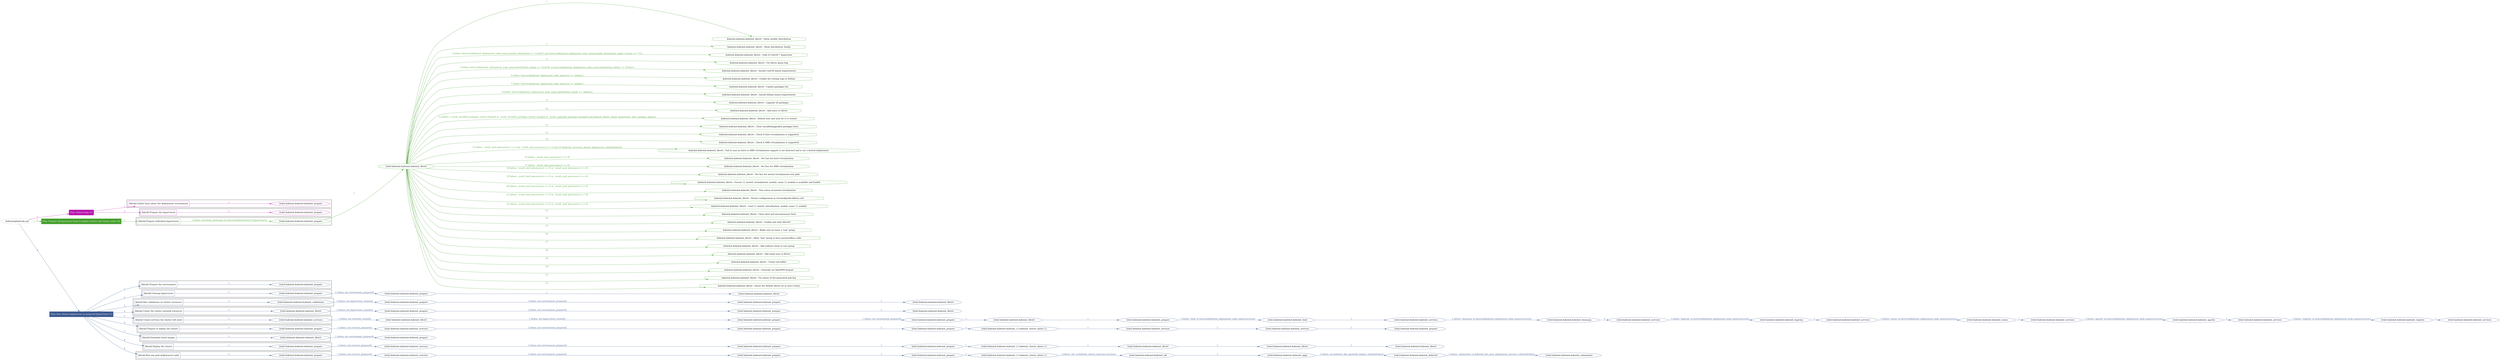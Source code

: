 digraph {
	graph [concentrate=true ordering=in rankdir=LR ratio=fill]
	edge [esep=5 sep=10]
	"kubeinit/playbook.yml" [id=root_node style=dotted]
	play_180141c0 [label="Play: Initial setup (1)" color="#b814ad" fontcolor="#ffffff" id=play_180141c0 shape=box style=filled tooltip=localhost]
	"kubeinit/playbook.yml" -> play_180141c0 [label="1 " color="#b814ad" fontcolor="#b814ad" id=edge_01f247c7 labeltooltip="1 " tooltip="1 "]
	subgraph "kubeinit.kubeinit.kubeinit_prepare" {
		role_ea035450 [label="[role] kubeinit.kubeinit.kubeinit_prepare" color="#b814ad" id=role_ea035450 tooltip="kubeinit.kubeinit.kubeinit_prepare"]
	}
	subgraph "kubeinit.kubeinit.kubeinit_prepare" {
		role_d2504833 [label="[role] kubeinit.kubeinit.kubeinit_prepare" color="#b814ad" id=role_d2504833 tooltip="kubeinit.kubeinit.kubeinit_prepare"]
	}
	subgraph "Play: Initial setup (1)" {
		play_180141c0 -> block_546bada1 [label=1 color="#b814ad" fontcolor="#b814ad" id=edge_75719e5f labeltooltip=1 tooltip=1]
		subgraph cluster_block_546bada1 {
			block_546bada1 [label="[block] Gather facts about the deployment environment" color="#b814ad" id=block_546bada1 labeltooltip="Gather facts about the deployment environment" shape=box tooltip="Gather facts about the deployment environment"]
			block_546bada1 -> role_ea035450 [label="1 " color="#b814ad" fontcolor="#b814ad" id=edge_0cda4238 labeltooltip="1 " tooltip="1 "]
		}
		play_180141c0 -> block_ae42ffd1 [label=2 color="#b814ad" fontcolor="#b814ad" id=edge_1aa90b82 labeltooltip=2 tooltip=2]
		subgraph cluster_block_ae42ffd1 {
			block_ae42ffd1 [label="[block] Prepare the hypervisors" color="#b814ad" id=block_ae42ffd1 labeltooltip="Prepare the hypervisors" shape=box tooltip="Prepare the hypervisors"]
			block_ae42ffd1 -> role_d2504833 [label="1 " color="#b814ad" fontcolor="#b814ad" id=edge_708f6e85 labeltooltip="1 " tooltip="1 "]
		}
	}
	play_1804357e [label="Play: Prepare all hypervisor hosts to deploy service and cluster nodes (0)" color="#449f2d" fontcolor="#ffffff" id=play_1804357e shape=box style=filled tooltip="Play: Prepare all hypervisor hosts to deploy service and cluster nodes (0)"]
	"kubeinit/playbook.yml" -> play_1804357e [label="2 " color="#449f2d" fontcolor="#449f2d" id=edge_bf6750d2 labeltooltip="2 " tooltip="2 "]
	subgraph "kubeinit.kubeinit.kubeinit_libvirt" {
		role_9e3f7c14 [label="[role] kubeinit.kubeinit.kubeinit_libvirt" color="#449f2d" id=role_9e3f7c14 tooltip="kubeinit.kubeinit.kubeinit_libvirt"]
		task_f87b3e73 [label="kubeinit.kubeinit.kubeinit_libvirt : Show ansible_distribution" color="#449f2d" id=task_f87b3e73 shape=octagon tooltip="kubeinit.kubeinit.kubeinit_libvirt : Show ansible_distribution"]
		role_9e3f7c14 -> task_f87b3e73 [label="1 " color="#449f2d" fontcolor="#449f2d" id=edge_696d41f8 labeltooltip="1 " tooltip="1 "]
		task_4d311833 [label="kubeinit.kubeinit.kubeinit_libvirt : Show distribution_family" color="#449f2d" id=task_4d311833 shape=octagon tooltip="kubeinit.kubeinit.kubeinit_libvirt : Show distribution_family"]
		role_9e3f7c14 -> task_4d311833 [label="2 " color="#449f2d" fontcolor="#449f2d" id=edge_5b7cd9fd labeltooltip="2 " tooltip="2 "]
		task_cecf9ab3 [label="kubeinit.kubeinit.kubeinit_libvirt : Fails if CentOS 7 hypervisor" color="#449f2d" id=task_cecf9ab3 shape=octagon tooltip="kubeinit.kubeinit.kubeinit_libvirt : Fails if CentOS 7 hypervisor"]
		role_9e3f7c14 -> task_cecf9ab3 [label="3 [when: (hostvars[kubeinit_deployment_node_name].ansible_distribution == 'CentOS' and hostvars[kubeinit_deployment_node_name].ansible_distribution_major_version == \"7\")]" color="#449f2d" fontcolor="#449f2d" id=edge_33338686 labeltooltip="3 [when: (hostvars[kubeinit_deployment_node_name].ansible_distribution == 'CentOS' and hostvars[kubeinit_deployment_node_name].ansible_distribution_major_version == \"7\")]" tooltip="3 [when: (hostvars[kubeinit_deployment_node_name].ansible_distribution == 'CentOS' and hostvars[kubeinit_deployment_node_name].ansible_distribution_major_version == \"7\")]"]
		task_26808a2e [label="kubeinit.kubeinit.kubeinit_libvirt : Fix libvirt qemu bug" color="#449f2d" id=task_26808a2e shape=octagon tooltip="kubeinit.kubeinit.kubeinit_libvirt : Fix libvirt qemu bug"]
		role_9e3f7c14 -> task_26808a2e [label="4 " color="#449f2d" fontcolor="#449f2d" id=edge_4002d59c labeltooltip="4 " tooltip="4 "]
		task_e0b34fbf [label="kubeinit.kubeinit.kubeinit_libvirt : Install CentOS based requirements" color="#449f2d" id=task_e0b34fbf shape=octagon tooltip="kubeinit.kubeinit.kubeinit_libvirt : Install CentOS based requirements"]
		role_9e3f7c14 -> task_e0b34fbf [label="5 [when: hostvars[kubeinit_deployment_node_name].distribution_family == 'CentOS' or hostvars[kubeinit_deployment_node_name].distribution_family == 'Fedora']" color="#449f2d" fontcolor="#449f2d" id=edge_2c08f959 labeltooltip="5 [when: hostvars[kubeinit_deployment_node_name].distribution_family == 'CentOS' or hostvars[kubeinit_deployment_node_name].distribution_family == 'Fedora']" tooltip="5 [when: hostvars[kubeinit_deployment_node_name].distribution_family == 'CentOS' or hostvars[kubeinit_deployment_node_name].distribution_family == 'Fedora']"]
		task_cccd6825 [label="kubeinit.kubeinit.kubeinit_libvirt : Enable the testing repo in Debian" color="#449f2d" id=task_cccd6825 shape=octagon tooltip="kubeinit.kubeinit.kubeinit_libvirt : Enable the testing repo in Debian"]
		role_9e3f7c14 -> task_cccd6825 [label="6 [when: hostvars[kubeinit_deployment_node_name].os == 'debian']" color="#449f2d" fontcolor="#449f2d" id=edge_230904e3 labeltooltip="6 [when: hostvars[kubeinit_deployment_node_name].os == 'debian']" tooltip="6 [when: hostvars[kubeinit_deployment_node_name].os == 'debian']"]
		task_064ccda6 [label="kubeinit.kubeinit.kubeinit_libvirt : Update packages list" color="#449f2d" id=task_064ccda6 shape=octagon tooltip="kubeinit.kubeinit.kubeinit_libvirt : Update packages list"]
		role_9e3f7c14 -> task_064ccda6 [label="7 [when: hostvars[kubeinit_deployment_node_name].os == 'debian']" color="#449f2d" fontcolor="#449f2d" id=edge_31886600 labeltooltip="7 [when: hostvars[kubeinit_deployment_node_name].os == 'debian']" tooltip="7 [when: hostvars[kubeinit_deployment_node_name].os == 'debian']"]
		task_7f7136ed [label="kubeinit.kubeinit.kubeinit_libvirt : Install Debian based requirements" color="#449f2d" id=task_7f7136ed shape=octagon tooltip="kubeinit.kubeinit.kubeinit_libvirt : Install Debian based requirements"]
		role_9e3f7c14 -> task_7f7136ed [label="8 [when: hostvars[kubeinit_deployment_node_name].distribution_family == 'Debian']" color="#449f2d" fontcolor="#449f2d" id=edge_281cc494 labeltooltip="8 [when: hostvars[kubeinit_deployment_node_name].distribution_family == 'Debian']" tooltip="8 [when: hostvars[kubeinit_deployment_node_name].distribution_family == 'Debian']"]
		task_5ded1594 [label="kubeinit.kubeinit.kubeinit_libvirt : Upgrade all packages" color="#449f2d" id=task_5ded1594 shape=octagon tooltip="kubeinit.kubeinit.kubeinit_libvirt : Upgrade all packages"]
		role_9e3f7c14 -> task_5ded1594 [label="9 " color="#449f2d" fontcolor="#449f2d" id=edge_076a80d9 labeltooltip="9 " tooltip="9 "]
		task_ffbe2ebe [label="kubeinit.kubeinit.kubeinit_libvirt : Add users to libvirt" color="#449f2d" id=task_ffbe2ebe shape=octagon tooltip="kubeinit.kubeinit.kubeinit_libvirt : Add users to libvirt"]
		role_9e3f7c14 -> task_ffbe2ebe [label="10 " color="#449f2d" fontcolor="#449f2d" id=edge_9c6369a8 labeltooltip="10 " tooltip="10 "]
		task_a45aec9c [label="kubeinit.kubeinit.kubeinit_libvirt : Reboot host and wait for it to restart" color="#449f2d" id=task_a45aec9c shape=octagon tooltip="kubeinit.kubeinit.kubeinit_libvirt : Reboot host and wait for it to restart"]
		role_9e3f7c14 -> task_a45aec9c [label="11 [when: (_result_installed_packages_centos.changed or _result_installed_packages_debian.changed or _result_upgraded_packages.changed) and kubeinit_libvirt_reboot_hypervisors_after_package_update]" color="#449f2d" fontcolor="#449f2d" id=edge_0616b02b labeltooltip="11 [when: (_result_installed_packages_centos.changed or _result_installed_packages_debian.changed or _result_upgraded_packages.changed) and kubeinit_libvirt_reboot_hypervisors_after_package_update]" tooltip="11 [when: (_result_installed_packages_centos.changed or _result_installed_packages_debian.changed or _result_upgraded_packages.changed) and kubeinit_libvirt_reboot_hypervisors_after_package_update]"]
		task_ba0dc400 [label="kubeinit.kubeinit.kubeinit_libvirt : Clear installed/upgraded packages facts" color="#449f2d" id=task_ba0dc400 shape=octagon tooltip="kubeinit.kubeinit.kubeinit_libvirt : Clear installed/upgraded packages facts"]
		role_9e3f7c14 -> task_ba0dc400 [label="12 " color="#449f2d" fontcolor="#449f2d" id=edge_4b0a03ca labeltooltip="12 " tooltip="12 "]
		task_78bc09e6 [label="kubeinit.kubeinit.kubeinit_libvirt : Check if Intel virtualization is supported" color="#449f2d" id=task_78bc09e6 shape=octagon tooltip="kubeinit.kubeinit.kubeinit_libvirt : Check if Intel virtualization is supported"]
		role_9e3f7c14 -> task_78bc09e6 [label="13 " color="#449f2d" fontcolor="#449f2d" id=edge_40d25f67 labeltooltip="13 " tooltip="13 "]
		task_a07b5e46 [label="kubeinit.kubeinit.kubeinit_libvirt : Check if AMD virtualization is supported" color="#449f2d" id=task_a07b5e46 shape=octagon tooltip="kubeinit.kubeinit.kubeinit_libvirt : Check if AMD virtualization is supported"]
		role_9e3f7c14 -> task_a07b5e46 [label="14 " color="#449f2d" fontcolor="#449f2d" id=edge_566661a9 labeltooltip="14 " tooltip="14 "]
		task_d7e0d182 [label="kubeinit.kubeinit.kubeinit_libvirt : Fail in case no Intel or AMD virtualization support is not detected and is not a hosted deployment." color="#449f2d" id=task_d7e0d182 shape=octagon tooltip="kubeinit.kubeinit.kubeinit_libvirt : Fail in case no Intel or AMD virtualization support is not detected and is not a hosted deployment."]
		role_9e3f7c14 -> task_d7e0d182 [label="15 [when: _result_intel_processor.rc != 0 and _result_amd_processor.rc != 0 and not (kubeinit_inventory_hosted_deployment | default(false))]" color="#449f2d" fontcolor="#449f2d" id=edge_b80817f4 labeltooltip="15 [when: _result_intel_processor.rc != 0 and _result_amd_processor.rc != 0 and not (kubeinit_inventory_hosted_deployment | default(false))]" tooltip="15 [when: _result_intel_processor.rc != 0 and _result_amd_processor.rc != 0 and not (kubeinit_inventory_hosted_deployment | default(false))]"]
		task_6131eceb [label="kubeinit.kubeinit.kubeinit_libvirt : Set fact for Intel virtualization" color="#449f2d" id=task_6131eceb shape=octagon tooltip="kubeinit.kubeinit.kubeinit_libvirt : Set fact for Intel virtualization"]
		role_9e3f7c14 -> task_6131eceb [label="16 [when: _result_intel_processor.rc == 0]" color="#449f2d" fontcolor="#449f2d" id=edge_2009cc20 labeltooltip="16 [when: _result_intel_processor.rc == 0]" tooltip="16 [when: _result_intel_processor.rc == 0]"]
		task_1a53971f [label="kubeinit.kubeinit.kubeinit_libvirt : Set fact for AMD virtualization" color="#449f2d" id=task_1a53971f shape=octagon tooltip="kubeinit.kubeinit.kubeinit_libvirt : Set fact for AMD virtualization"]
		role_9e3f7c14 -> task_1a53971f [label="17 [when: _result_amd_processor.rc == 0]" color="#449f2d" fontcolor="#449f2d" id=edge_0f7b9687 labeltooltip="17 [when: _result_amd_processor.rc == 0]" tooltip="17 [when: _result_amd_processor.rc == 0]"]
		task_6b5d5278 [label="kubeinit.kubeinit.kubeinit_libvirt : Set fact for nested virtualization test path" color="#449f2d" id=task_6b5d5278 shape=octagon tooltip="kubeinit.kubeinit.kubeinit_libvirt : Set fact for nested virtualization test path"]
		role_9e3f7c14 -> task_6b5d5278 [label="18 [when: _result_intel_processor.rc == 0 or _result_amd_processor.rc == 0]" color="#449f2d" fontcolor="#449f2d" id=edge_520777c8 labeltooltip="18 [when: _result_intel_processor.rc == 0 or _result_amd_processor.rc == 0]" tooltip="18 [when: _result_intel_processor.rc == 0 or _result_amd_processor.rc == 0]"]
		task_48b6e201 [label="kubeinit.kubeinit.kubeinit_libvirt : Ensure {{ nested_virtualization_module_name }} module is available and loaded" color="#449f2d" id=task_48b6e201 shape=octagon tooltip="kubeinit.kubeinit.kubeinit_libvirt : Ensure {{ nested_virtualization_module_name }} module is available and loaded"]
		role_9e3f7c14 -> task_48b6e201 [label="19 [when: _result_intel_processor.rc == 0 or _result_amd_processor.rc == 0]" color="#449f2d" fontcolor="#449f2d" id=edge_24c0f7e0 labeltooltip="19 [when: _result_intel_processor.rc == 0 or _result_amd_processor.rc == 0]" tooltip="19 [when: _result_intel_processor.rc == 0 or _result_amd_processor.rc == 0]"]
		task_974e7bbc [label="kubeinit.kubeinit.kubeinit_libvirt : Test status of nested virtualization" color="#449f2d" id=task_974e7bbc shape=octagon tooltip="kubeinit.kubeinit.kubeinit_libvirt : Test status of nested virtualization"]
		role_9e3f7c14 -> task_974e7bbc [label="20 [when: _result_intel_processor.rc == 0 or _result_amd_processor.rc == 0]" color="#449f2d" fontcolor="#449f2d" id=edge_65734ce0 labeltooltip="20 [when: _result_intel_processor.rc == 0 or _result_amd_processor.rc == 0]" tooltip="20 [when: _result_intel_processor.rc == 0 or _result_amd_processor.rc == 0]"]
		task_df4089ef [label="kubeinit.kubeinit.kubeinit_libvirt : Persist configuration in /etc/modprobe.d/kvm.conf" color="#449f2d" id=task_df4089ef shape=octagon tooltip="kubeinit.kubeinit.kubeinit_libvirt : Persist configuration in /etc/modprobe.d/kvm.conf"]
		role_9e3f7c14 -> task_df4089ef [label="21 [when: _result_intel_processor.rc == 0 or _result_amd_processor.rc == 0]" color="#449f2d" fontcolor="#449f2d" id=edge_b13e300a labeltooltip="21 [when: _result_intel_processor.rc == 0 or _result_amd_processor.rc == 0]" tooltip="21 [when: _result_intel_processor.rc == 0 or _result_amd_processor.rc == 0]"]
		task_51600f4e [label="kubeinit.kubeinit.kubeinit_libvirt : Load {{ nested_virtualization_module_name }} module" color="#449f2d" id=task_51600f4e shape=octagon tooltip="kubeinit.kubeinit.kubeinit_libvirt : Load {{ nested_virtualization_module_name }} module"]
		role_9e3f7c14 -> task_51600f4e [label="22 [when: _result_intel_processor.rc == 0 or _result_amd_processor.rc == 0]" color="#449f2d" fontcolor="#449f2d" id=edge_56e4fbb5 labeltooltip="22 [when: _result_intel_processor.rc == 0 or _result_amd_processor.rc == 0]" tooltip="22 [when: _result_intel_processor.rc == 0 or _result_amd_processor.rc == 0]"]
		task_8c3280c2 [label="kubeinit.kubeinit.kubeinit_libvirt : Clear intel and amd processor facts" color="#449f2d" id=task_8c3280c2 shape=octagon tooltip="kubeinit.kubeinit.kubeinit_libvirt : Clear intel and amd processor facts"]
		role_9e3f7c14 -> task_8c3280c2 [label="23 " color="#449f2d" fontcolor="#449f2d" id=edge_41cc8c7d labeltooltip="23 " tooltip="23 "]
		task_31a8f177 [label="kubeinit.kubeinit.kubeinit_libvirt : Enable and start libvirtd" color="#449f2d" id=task_31a8f177 shape=octagon tooltip="kubeinit.kubeinit.kubeinit_libvirt : Enable and start libvirtd"]
		role_9e3f7c14 -> task_31a8f177 [label="24 " color="#449f2d" fontcolor="#449f2d" id=edge_1dda50e4 labeltooltip="24 " tooltip="24 "]
		task_e76c0aae [label="kubeinit.kubeinit.kubeinit_libvirt : Make sure we have a 'toor' group" color="#449f2d" id=task_e76c0aae shape=octagon tooltip="kubeinit.kubeinit.kubeinit_libvirt : Make sure we have a 'toor' group"]
		role_9e3f7c14 -> task_e76c0aae [label="25 " color="#449f2d" fontcolor="#449f2d" id=edge_5e1fec9e labeltooltip="25 " tooltip="25 "]
		task_6e605ca6 [label="kubeinit.kubeinit.kubeinit_libvirt : Allow 'toor' group to have passwordless sudo" color="#449f2d" id=task_6e605ca6 shape=octagon tooltip="kubeinit.kubeinit.kubeinit_libvirt : Allow 'toor' group to have passwordless sudo"]
		role_9e3f7c14 -> task_6e605ca6 [label="26 " color="#449f2d" fontcolor="#449f2d" id=edge_baf9bc0f labeltooltip="26 " tooltip="26 "]
		task_53a1c231 [label="kubeinit.kubeinit.kubeinit_libvirt : Add sudoers users to toor group" color="#449f2d" id=task_53a1c231 shape=octagon tooltip="kubeinit.kubeinit.kubeinit_libvirt : Add sudoers users to toor group"]
		role_9e3f7c14 -> task_53a1c231 [label="27 " color="#449f2d" fontcolor="#449f2d" id=edge_d004fe0c labeltooltip="27 " tooltip="27 "]
		task_93cdd40d [label="kubeinit.kubeinit.kubeinit_libvirt : Add cloud user to libvirt" color="#449f2d" id=task_93cdd40d shape=octagon tooltip="kubeinit.kubeinit.kubeinit_libvirt : Add cloud user to libvirt"]
		role_9e3f7c14 -> task_93cdd40d [label="28 " color="#449f2d" fontcolor="#449f2d" id=edge_6b9d6244 labeltooltip="28 " tooltip="28 "]
		task_c015b55f [label="kubeinit.kubeinit.kubeinit_libvirt : Create ssh folder" color="#449f2d" id=task_c015b55f shape=octagon tooltip="kubeinit.kubeinit.kubeinit_libvirt : Create ssh folder"]
		role_9e3f7c14 -> task_c015b55f [label="29 " color="#449f2d" fontcolor="#449f2d" id=edge_c042ac5a labeltooltip="29 " tooltip="29 "]
		task_1683be72 [label="kubeinit.kubeinit.kubeinit_libvirt : Generate an OpenSSH keypair" color="#449f2d" id=task_1683be72 shape=octagon tooltip="kubeinit.kubeinit.kubeinit_libvirt : Generate an OpenSSH keypair"]
		role_9e3f7c14 -> task_1683be72 [label="30 " color="#449f2d" fontcolor="#449f2d" id=edge_4d15023f labeltooltip="30 " tooltip="30 "]
		task_008041ee [label="kubeinit.kubeinit.kubeinit_libvirt : Fix owner of the generated pub key" color="#449f2d" id=task_008041ee shape=octagon tooltip="kubeinit.kubeinit.kubeinit_libvirt : Fix owner of the generated pub key"]
		role_9e3f7c14 -> task_008041ee [label="31 " color="#449f2d" fontcolor="#449f2d" id=edge_da8f3083 labeltooltip="31 " tooltip="31 "]
		task_ed48be0b [label="kubeinit.kubeinit.kubeinit_libvirt : Insert the default libvirt uri in user's home" color="#449f2d" id=task_ed48be0b shape=octagon tooltip="kubeinit.kubeinit.kubeinit_libvirt : Insert the default libvirt uri in user's home"]
		role_9e3f7c14 -> task_ed48be0b [label="32 " color="#449f2d" fontcolor="#449f2d" id=edge_79070eb7 labeltooltip="32 " tooltip="32 "]
	}
	subgraph "kubeinit.kubeinit.kubeinit_prepare" {
		role_604dc64c [label="[role] kubeinit.kubeinit.kubeinit_prepare" color="#449f2d" id=role_604dc64c tooltip="kubeinit.kubeinit.kubeinit_prepare"]
		role_604dc64c -> role_9e3f7c14 [label="1 " color="#449f2d" fontcolor="#449f2d" id=edge_252eaf89 labeltooltip="1 " tooltip="1 "]
	}
	subgraph "Play: Prepare all hypervisor hosts to deploy service and cluster nodes (0)" {
		play_1804357e -> block_96c4689d [label=1 color="#449f2d" fontcolor="#449f2d" id=edge_362a1d52 labeltooltip=1 tooltip=1]
		subgraph cluster_block_96c4689d {
			block_96c4689d [label="[block] Prepare individual hypervisors" color="#449f2d" id=block_96c4689d labeltooltip="Prepare individual hypervisors" shape=box tooltip="Prepare individual hypervisors"]
			block_96c4689d -> role_604dc64c [label="1 [when: inventory_hostname in hostvars['kubeinit-facts'].hypervisors]" color="#449f2d" fontcolor="#449f2d" id=edge_63c40d11 labeltooltip="1 [when: inventory_hostname in hostvars['kubeinit-facts'].hypervisors]" tooltip="1 [when: inventory_hostname in hostvars['kubeinit-facts'].hypervisors]"]
		}
	}
	play_8c364443 [label="Play: Run cluster deployment on prepared hypervisors (1)" color="#3c5990" fontcolor="#ffffff" id=play_8c364443 shape=box style=filled tooltip=localhost]
	"kubeinit/playbook.yml" -> play_8c364443 [label="3 " color="#3c5990" fontcolor="#3c5990" id=edge_dbb4a038 labeltooltip="3 " tooltip="3 "]
	subgraph "kubeinit.kubeinit.kubeinit_prepare" {
		role_b3088ca6 [label="[role] kubeinit.kubeinit.kubeinit_prepare" color="#3c5990" id=role_b3088ca6 tooltip="kubeinit.kubeinit.kubeinit_prepare"]
	}
	subgraph "kubeinit.kubeinit.kubeinit_libvirt" {
		role_f824242e [label="[role] kubeinit.kubeinit.kubeinit_libvirt" color="#3c5990" id=role_f824242e tooltip="kubeinit.kubeinit.kubeinit_libvirt"]
	}
	subgraph "kubeinit.kubeinit.kubeinit_prepare" {
		role_04b518e8 [label="[role] kubeinit.kubeinit.kubeinit_prepare" color="#3c5990" id=role_04b518e8 tooltip="kubeinit.kubeinit.kubeinit_prepare"]
		role_04b518e8 -> role_f824242e [label="1 " color="#3c5990" fontcolor="#3c5990" id=edge_be3a2458 labeltooltip="1 " tooltip="1 "]
	}
	subgraph "kubeinit.kubeinit.kubeinit_prepare" {
		role_4fde1ebc [label="[role] kubeinit.kubeinit.kubeinit_prepare" color="#3c5990" id=role_4fde1ebc tooltip="kubeinit.kubeinit.kubeinit_prepare"]
		role_4fde1ebc -> role_04b518e8 [label="1 [when: not environment_prepared]" color="#3c5990" fontcolor="#3c5990" id=edge_495d904d labeltooltip="1 [when: not environment_prepared]" tooltip="1 [when: not environment_prepared]"]
	}
	subgraph "kubeinit.kubeinit.kubeinit_libvirt" {
		role_ad331ec8 [label="[role] kubeinit.kubeinit.kubeinit_libvirt" color="#3c5990" id=role_ad331ec8 tooltip="kubeinit.kubeinit.kubeinit_libvirt"]
	}
	subgraph "kubeinit.kubeinit.kubeinit_prepare" {
		role_a8e32686 [label="[role] kubeinit.kubeinit.kubeinit_prepare" color="#3c5990" id=role_a8e32686 tooltip="kubeinit.kubeinit.kubeinit_prepare"]
		role_a8e32686 -> role_ad331ec8 [label="1 " color="#3c5990" fontcolor="#3c5990" id=edge_83996648 labeltooltip="1 " tooltip="1 "]
	}
	subgraph "kubeinit.kubeinit.kubeinit_prepare" {
		role_4f026326 [label="[role] kubeinit.kubeinit.kubeinit_prepare" color="#3c5990" id=role_4f026326 tooltip="kubeinit.kubeinit.kubeinit_prepare"]
		role_4f026326 -> role_a8e32686 [label="1 [when: not environment_prepared]" color="#3c5990" fontcolor="#3c5990" id=edge_5e8e2510 labeltooltip="1 [when: not environment_prepared]" tooltip="1 [when: not environment_prepared]"]
	}
	subgraph "kubeinit.kubeinit.kubeinit_validations" {
		role_59a09ddb [label="[role] kubeinit.kubeinit.kubeinit_validations" color="#3c5990" id=role_59a09ddb tooltip="kubeinit.kubeinit.kubeinit_validations"]
		role_59a09ddb -> role_4f026326 [label="1 [when: not hypervisors_cleaned]" color="#3c5990" fontcolor="#3c5990" id=edge_451189e7 labeltooltip="1 [when: not hypervisors_cleaned]" tooltip="1 [when: not hypervisors_cleaned]"]
	}
	subgraph "kubeinit.kubeinit.kubeinit_libvirt" {
		role_8df8456b [label="[role] kubeinit.kubeinit.kubeinit_libvirt" color="#3c5990" id=role_8df8456b tooltip="kubeinit.kubeinit.kubeinit_libvirt"]
	}
	subgraph "kubeinit.kubeinit.kubeinit_prepare" {
		role_3249e63b [label="[role] kubeinit.kubeinit.kubeinit_prepare" color="#3c5990" id=role_3249e63b tooltip="kubeinit.kubeinit.kubeinit_prepare"]
		role_3249e63b -> role_8df8456b [label="1 " color="#3c5990" fontcolor="#3c5990" id=edge_b0824cc5 labeltooltip="1 " tooltip="1 "]
	}
	subgraph "kubeinit.kubeinit.kubeinit_prepare" {
		role_217207f4 [label="[role] kubeinit.kubeinit.kubeinit_prepare" color="#3c5990" id=role_217207f4 tooltip="kubeinit.kubeinit.kubeinit_prepare"]
		role_217207f4 -> role_3249e63b [label="1 [when: not environment_prepared]" color="#3c5990" fontcolor="#3c5990" id=edge_e215e5a3 labeltooltip="1 [when: not environment_prepared]" tooltip="1 [when: not environment_prepared]"]
	}
	subgraph "kubeinit.kubeinit.kubeinit_libvirt" {
		role_e50b0f75 [label="[role] kubeinit.kubeinit.kubeinit_libvirt" color="#3c5990" id=role_e50b0f75 tooltip="kubeinit.kubeinit.kubeinit_libvirt"]
		role_e50b0f75 -> role_217207f4 [label="1 [when: not hypervisors_cleaned]" color="#3c5990" fontcolor="#3c5990" id=edge_fe942b1e labeltooltip="1 [when: not hypervisors_cleaned]" tooltip="1 [when: not hypervisors_cleaned]"]
	}
	subgraph "kubeinit.kubeinit.kubeinit_services" {
		role_54a36f13 [label="[role] kubeinit.kubeinit.kubeinit_services" color="#3c5990" id=role_54a36f13 tooltip="kubeinit.kubeinit.kubeinit_services"]
	}
	subgraph "kubeinit.kubeinit.kubeinit_registry" {
		role_78c7c455 [label="[role] kubeinit.kubeinit.kubeinit_registry" color="#3c5990" id=role_78c7c455 tooltip="kubeinit.kubeinit.kubeinit_registry"]
		role_78c7c455 -> role_54a36f13 [label="1 " color="#3c5990" fontcolor="#3c5990" id=edge_3e378fa5 labeltooltip="1 " tooltip="1 "]
	}
	subgraph "kubeinit.kubeinit.kubeinit_services" {
		role_4970ceb1 [label="[role] kubeinit.kubeinit.kubeinit_services" color="#3c5990" id=role_4970ceb1 tooltip="kubeinit.kubeinit.kubeinit_services"]
		role_4970ceb1 -> role_78c7c455 [label="1 [when: 'registry' in hostvars[kubeinit_deployment_node_name].services]" color="#3c5990" fontcolor="#3c5990" id=edge_41195007 labeltooltip="1 [when: 'registry' in hostvars[kubeinit_deployment_node_name].services]" tooltip="1 [when: 'registry' in hostvars[kubeinit_deployment_node_name].services]"]
	}
	subgraph "kubeinit.kubeinit.kubeinit_apache" {
		role_7fbeee79 [label="[role] kubeinit.kubeinit.kubeinit_apache" color="#3c5990" id=role_7fbeee79 tooltip="kubeinit.kubeinit.kubeinit_apache"]
		role_7fbeee79 -> role_4970ceb1 [label="1 " color="#3c5990" fontcolor="#3c5990" id=edge_c6787418 labeltooltip="1 " tooltip="1 "]
	}
	subgraph "kubeinit.kubeinit.kubeinit_services" {
		role_2a2f31d0 [label="[role] kubeinit.kubeinit.kubeinit_services" color="#3c5990" id=role_2a2f31d0 tooltip="kubeinit.kubeinit.kubeinit_services"]
		role_2a2f31d0 -> role_7fbeee79 [label="1 [when: 'apache' in hostvars[kubeinit_deployment_node_name].services]" color="#3c5990" fontcolor="#3c5990" id=edge_cd334a9e labeltooltip="1 [when: 'apache' in hostvars[kubeinit_deployment_node_name].services]" tooltip="1 [when: 'apache' in hostvars[kubeinit_deployment_node_name].services]"]
	}
	subgraph "kubeinit.kubeinit.kubeinit_nexus" {
		role_09c8b2d3 [label="[role] kubeinit.kubeinit.kubeinit_nexus" color="#3c5990" id=role_09c8b2d3 tooltip="kubeinit.kubeinit.kubeinit_nexus"]
		role_09c8b2d3 -> role_2a2f31d0 [label="1 " color="#3c5990" fontcolor="#3c5990" id=edge_06d85682 labeltooltip="1 " tooltip="1 "]
	}
	subgraph "kubeinit.kubeinit.kubeinit_services" {
		role_278fd090 [label="[role] kubeinit.kubeinit.kubeinit_services" color="#3c5990" id=role_278fd090 tooltip="kubeinit.kubeinit.kubeinit_services"]
		role_278fd090 -> role_09c8b2d3 [label="1 [when: 'nexus' in hostvars[kubeinit_deployment_node_name].services]" color="#3c5990" fontcolor="#3c5990" id=edge_59cea426 labeltooltip="1 [when: 'nexus' in hostvars[kubeinit_deployment_node_name].services]" tooltip="1 [when: 'nexus' in hostvars[kubeinit_deployment_node_name].services]"]
	}
	subgraph "kubeinit.kubeinit.kubeinit_haproxy" {
		role_7f4aafbe [label="[role] kubeinit.kubeinit.kubeinit_haproxy" color="#3c5990" id=role_7f4aafbe tooltip="kubeinit.kubeinit.kubeinit_haproxy"]
		role_7f4aafbe -> role_278fd090 [label="1 " color="#3c5990" fontcolor="#3c5990" id=edge_efe2dafe labeltooltip="1 " tooltip="1 "]
	}
	subgraph "kubeinit.kubeinit.kubeinit_services" {
		role_46cb4377 [label="[role] kubeinit.kubeinit.kubeinit_services" color="#3c5990" id=role_46cb4377 tooltip="kubeinit.kubeinit.kubeinit_services"]
		role_46cb4377 -> role_7f4aafbe [label="1 [when: 'haproxy' in hostvars[kubeinit_deployment_node_name].services]" color="#3c5990" fontcolor="#3c5990" id=edge_ba5993c9 labeltooltip="1 [when: 'haproxy' in hostvars[kubeinit_deployment_node_name].services]" tooltip="1 [when: 'haproxy' in hostvars[kubeinit_deployment_node_name].services]"]
	}
	subgraph "kubeinit.kubeinit.kubeinit_dnsmasq" {
		role_b7ca3d46 [label="[role] kubeinit.kubeinit.kubeinit_dnsmasq" color="#3c5990" id=role_b7ca3d46 tooltip="kubeinit.kubeinit.kubeinit_dnsmasq"]
		role_b7ca3d46 -> role_46cb4377 [label="1 " color="#3c5990" fontcolor="#3c5990" id=edge_1fa34ede labeltooltip="1 " tooltip="1 "]
	}
	subgraph "kubeinit.kubeinit.kubeinit_services" {
		role_25a24bc2 [label="[role] kubeinit.kubeinit.kubeinit_services" color="#3c5990" id=role_25a24bc2 tooltip="kubeinit.kubeinit.kubeinit_services"]
		role_25a24bc2 -> role_b7ca3d46 [label="1 [when: 'dnsmasq' in hostvars[kubeinit_deployment_node_name].services]" color="#3c5990" fontcolor="#3c5990" id=edge_3f61edd7 labeltooltip="1 [when: 'dnsmasq' in hostvars[kubeinit_deployment_node_name].services]" tooltip="1 [when: 'dnsmasq' in hostvars[kubeinit_deployment_node_name].services]"]
	}
	subgraph "kubeinit.kubeinit.kubeinit_bind" {
		role_a5b93dc4 [label="[role] kubeinit.kubeinit.kubeinit_bind" color="#3c5990" id=role_a5b93dc4 tooltip="kubeinit.kubeinit.kubeinit_bind"]
		role_a5b93dc4 -> role_25a24bc2 [label="1 " color="#3c5990" fontcolor="#3c5990" id=edge_ccf0dfaf labeltooltip="1 " tooltip="1 "]
	}
	subgraph "kubeinit.kubeinit.kubeinit_prepare" {
		role_610af48b [label="[role] kubeinit.kubeinit.kubeinit_prepare" color="#3c5990" id=role_610af48b tooltip="kubeinit.kubeinit.kubeinit_prepare"]
		role_610af48b -> role_a5b93dc4 [label="1 [when: 'bind' in hostvars[kubeinit_deployment_node_name].services]" color="#3c5990" fontcolor="#3c5990" id=edge_f9b4e964 labeltooltip="1 [when: 'bind' in hostvars[kubeinit_deployment_node_name].services]" tooltip="1 [when: 'bind' in hostvars[kubeinit_deployment_node_name].services]"]
	}
	subgraph "kubeinit.kubeinit.kubeinit_libvirt" {
		role_b0e1c804 [label="[role] kubeinit.kubeinit.kubeinit_libvirt" color="#3c5990" id=role_b0e1c804 tooltip="kubeinit.kubeinit.kubeinit_libvirt"]
		role_b0e1c804 -> role_610af48b [label="1 " color="#3c5990" fontcolor="#3c5990" id=edge_94f8e491 labeltooltip="1 " tooltip="1 "]
	}
	subgraph "kubeinit.kubeinit.kubeinit_prepare" {
		role_7693de8f [label="[role] kubeinit.kubeinit.kubeinit_prepare" color="#3c5990" id=role_7693de8f tooltip="kubeinit.kubeinit.kubeinit_prepare"]
		role_7693de8f -> role_b0e1c804 [label="1 " color="#3c5990" fontcolor="#3c5990" id=edge_46ad8956 labeltooltip="1 " tooltip="1 "]
	}
	subgraph "kubeinit.kubeinit.kubeinit_prepare" {
		role_0db54222 [label="[role] kubeinit.kubeinit.kubeinit_prepare" color="#3c5990" id=role_0db54222 tooltip="kubeinit.kubeinit.kubeinit_prepare"]
		role_0db54222 -> role_7693de8f [label="1 [when: not environment_prepared]" color="#3c5990" fontcolor="#3c5990" id=edge_158952f1 labeltooltip="1 [when: not environment_prepared]" tooltip="1 [when: not environment_prepared]"]
	}
	subgraph "kubeinit.kubeinit.kubeinit_libvirt" {
		role_5efc123e [label="[role] kubeinit.kubeinit.kubeinit_libvirt" color="#3c5990" id=role_5efc123e tooltip="kubeinit.kubeinit.kubeinit_libvirt"]
		role_5efc123e -> role_0db54222 [label="1 [when: not hypervisors_cleaned]" color="#3c5990" fontcolor="#3c5990" id=edge_4bb53baf labeltooltip="1 [when: not hypervisors_cleaned]" tooltip="1 [when: not hypervisors_cleaned]"]
	}
	subgraph "kubeinit.kubeinit.kubeinit_services" {
		role_fa9c3b5e [label="[role] kubeinit.kubeinit.kubeinit_services" color="#3c5990" id=role_fa9c3b5e tooltip="kubeinit.kubeinit.kubeinit_services"]
		role_fa9c3b5e -> role_5efc123e [label="1 [when: not network_created]" color="#3c5990" fontcolor="#3c5990" id=edge_ec85184a labeltooltip="1 [when: not network_created]" tooltip="1 [when: not network_created]"]
	}
	subgraph "kubeinit.kubeinit.kubeinit_prepare" {
		role_c9a544af [label="[role] kubeinit.kubeinit.kubeinit_prepare" color="#3c5990" id=role_c9a544af tooltip="kubeinit.kubeinit.kubeinit_prepare"]
	}
	subgraph "kubeinit.kubeinit.kubeinit_services" {
		role_5f203ab5 [label="[role] kubeinit.kubeinit.kubeinit_services" color="#3c5990" id=role_5f203ab5 tooltip="kubeinit.kubeinit.kubeinit_services"]
		role_5f203ab5 -> role_c9a544af [label="1 " color="#3c5990" fontcolor="#3c5990" id=edge_ef8c96ab labeltooltip="1 " tooltip="1 "]
	}
	subgraph "kubeinit.kubeinit.kubeinit_services" {
		role_59ab5165 [label="[role] kubeinit.kubeinit.kubeinit_services" color="#3c5990" id=role_59ab5165 tooltip="kubeinit.kubeinit.kubeinit_services"]
		role_59ab5165 -> role_5f203ab5 [label="1 " color="#3c5990" fontcolor="#3c5990" id=edge_deb058b0 labeltooltip="1 " tooltip="1 "]
	}
	subgraph "kubeinit.kubeinit.kubeinit_{{ kubeinit_cluster_distro }}" {
		role_c08689d1 [label="[role] kubeinit.kubeinit.kubeinit_{{ kubeinit_cluster_distro }}" color="#3c5990" id=role_c08689d1 tooltip="kubeinit.kubeinit.kubeinit_{{ kubeinit_cluster_distro }}"]
		role_c08689d1 -> role_59ab5165 [label="1 " color="#3c5990" fontcolor="#3c5990" id=edge_7eb2b365 labeltooltip="1 " tooltip="1 "]
	}
	subgraph "kubeinit.kubeinit.kubeinit_prepare" {
		role_2a8cb569 [label="[role] kubeinit.kubeinit.kubeinit_prepare" color="#3c5990" id=role_2a8cb569 tooltip="kubeinit.kubeinit.kubeinit_prepare"]
		role_2a8cb569 -> role_c08689d1 [label="1 " color="#3c5990" fontcolor="#3c5990" id=edge_040aa3f6 labeltooltip="1 " tooltip="1 "]
	}
	subgraph "kubeinit.kubeinit.kubeinit_prepare" {
		role_68fbdd6e [label="[role] kubeinit.kubeinit.kubeinit_prepare" color="#3c5990" id=role_68fbdd6e tooltip="kubeinit.kubeinit.kubeinit_prepare"]
		role_68fbdd6e -> role_2a8cb569 [label="1 " color="#3c5990" fontcolor="#3c5990" id=edge_4162185f labeltooltip="1 " tooltip="1 "]
	}
	subgraph "kubeinit.kubeinit.kubeinit_services" {
		role_fc048dc3 [label="[role] kubeinit.kubeinit.kubeinit_services" color="#3c5990" id=role_fc048dc3 tooltip="kubeinit.kubeinit.kubeinit_services"]
		role_fc048dc3 -> role_68fbdd6e [label="1 [when: not environment_prepared]" color="#3c5990" fontcolor="#3c5990" id=edge_b775d72a labeltooltip="1 [when: not environment_prepared]" tooltip="1 [when: not environment_prepared]"]
	}
	subgraph "kubeinit.kubeinit.kubeinit_prepare" {
		role_c1b86370 [label="[role] kubeinit.kubeinit.kubeinit_prepare" color="#3c5990" id=role_c1b86370 tooltip="kubeinit.kubeinit.kubeinit_prepare"]
		role_c1b86370 -> role_fc048dc3 [label="1 [when: not services_prepared]" color="#3c5990" fontcolor="#3c5990" id=edge_36f08ed2 labeltooltip="1 [when: not services_prepared]" tooltip="1 [when: not services_prepared]"]
	}
	subgraph "kubeinit.kubeinit.kubeinit_prepare" {
		role_b0ffcbec [label="[role] kubeinit.kubeinit.kubeinit_prepare" color="#3c5990" id=role_b0ffcbec tooltip="kubeinit.kubeinit.kubeinit_prepare"]
	}
	subgraph "kubeinit.kubeinit.kubeinit_libvirt" {
		role_7fd71519 [label="[role] kubeinit.kubeinit.kubeinit_libvirt" color="#3c5990" id=role_7fd71519 tooltip="kubeinit.kubeinit.kubeinit_libvirt"]
		role_7fd71519 -> role_b0ffcbec [label="1 [when: not environment_prepared]" color="#3c5990" fontcolor="#3c5990" id=edge_14b80e84 labeltooltip="1 [when: not environment_prepared]" tooltip="1 [when: not environment_prepared]"]
	}
	subgraph "kubeinit.kubeinit.kubeinit_libvirt" {
		role_7450c3a2 [label="[role] kubeinit.kubeinit.kubeinit_libvirt" color="#3c5990" id=role_7450c3a2 tooltip="kubeinit.kubeinit.kubeinit_libvirt"]
	}
	subgraph "kubeinit.kubeinit.kubeinit_libvirt" {
		role_743c500d [label="[role] kubeinit.kubeinit.kubeinit_libvirt" color="#3c5990" id=role_743c500d tooltip="kubeinit.kubeinit.kubeinit_libvirt"]
		role_743c500d -> role_7450c3a2 [label="1 " color="#3c5990" fontcolor="#3c5990" id=edge_6878c41a labeltooltip="1 " tooltip="1 "]
	}
	subgraph "kubeinit.kubeinit.kubeinit_libvirt" {
		role_b5b99d13 [label="[role] kubeinit.kubeinit.kubeinit_libvirt" color="#3c5990" id=role_b5b99d13 tooltip="kubeinit.kubeinit.kubeinit_libvirt"]
		role_b5b99d13 -> role_743c500d [label="1 " color="#3c5990" fontcolor="#3c5990" id=edge_f80082bc labeltooltip="1 " tooltip="1 "]
	}
	subgraph "kubeinit.kubeinit.kubeinit_{{ kubeinit_cluster_distro }}" {
		role_5cc5beeb [label="[role] kubeinit.kubeinit.kubeinit_{{ kubeinit_cluster_distro }}" color="#3c5990" id=role_5cc5beeb tooltip="kubeinit.kubeinit.kubeinit_{{ kubeinit_cluster_distro }}"]
		role_5cc5beeb -> role_b5b99d13 [label="1 " color="#3c5990" fontcolor="#3c5990" id=edge_b981b9ae labeltooltip="1 " tooltip="1 "]
	}
	subgraph "kubeinit.kubeinit.kubeinit_prepare" {
		role_8342c436 [label="[role] kubeinit.kubeinit.kubeinit_prepare" color="#3c5990" id=role_8342c436 tooltip="kubeinit.kubeinit.kubeinit_prepare"]
		role_8342c436 -> role_5cc5beeb [label="1 " color="#3c5990" fontcolor="#3c5990" id=edge_c68968f7 labeltooltip="1 " tooltip="1 "]
	}
	subgraph "kubeinit.kubeinit.kubeinit_prepare" {
		role_31efc666 [label="[role] kubeinit.kubeinit.kubeinit_prepare" color="#3c5990" id=role_31efc666 tooltip="kubeinit.kubeinit.kubeinit_prepare"]
		role_31efc666 -> role_8342c436 [label="1 " color="#3c5990" fontcolor="#3c5990" id=edge_b4fe5e8f labeltooltip="1 " tooltip="1 "]
	}
	subgraph "kubeinit.kubeinit.kubeinit_services" {
		role_bfc8415e [label="[role] kubeinit.kubeinit.kubeinit_services" color="#3c5990" id=role_bfc8415e tooltip="kubeinit.kubeinit.kubeinit_services"]
		role_bfc8415e -> role_31efc666 [label="1 [when: not environment_prepared]" color="#3c5990" fontcolor="#3c5990" id=edge_b2a6889d labeltooltip="1 [when: not environment_prepared]" tooltip="1 [when: not environment_prepared]"]
	}
	subgraph "kubeinit.kubeinit.kubeinit_prepare" {
		role_f6ed3e92 [label="[role] kubeinit.kubeinit.kubeinit_prepare" color="#3c5990" id=role_f6ed3e92 tooltip="kubeinit.kubeinit.kubeinit_prepare"]
		role_f6ed3e92 -> role_bfc8415e [label="1 [when: not services_prepared]" color="#3c5990" fontcolor="#3c5990" id=edge_0c0fa048 labeltooltip="1 [when: not services_prepared]" tooltip="1 [when: not services_prepared]"]
	}
	subgraph "kubeinit.kubeinit.kubeinit_submariner" {
		role_94c81176 [label="[role] kubeinit.kubeinit.kubeinit_submariner" color="#3c5990" id=role_94c81176 tooltip="kubeinit.kubeinit.kubeinit_submariner"]
	}
	subgraph "kubeinit.kubeinit.kubeinit_kubevirt" {
		role_d5293368 [label="[role] kubeinit.kubeinit.kubeinit_kubevirt" color="#3c5990" id=role_d5293368 tooltip="kubeinit.kubeinit.kubeinit_kubevirt"]
		role_d5293368 -> role_94c81176 [label="1 [when: 'submariner' in kubeinit_fact_post_deployment_services | default(False)]" color="#3c5990" fontcolor="#3c5990" id=edge_9ad1cb74 labeltooltip="1 [when: 'submariner' in kubeinit_fact_post_deployment_services | default(False)]" tooltip="1 [when: 'submariner' in kubeinit_fact_post_deployment_services | default(False)]"]
	}
	subgraph "kubeinit.kubeinit.kubeinit_apps" {
		role_da6e7bf6 [label="[role] kubeinit.kubeinit.kubeinit_apps" color="#3c5990" id=role_da6e7bf6 tooltip="kubeinit.kubeinit.kubeinit_apps"]
		role_da6e7bf6 -> role_d5293368 [label="1 [when: not kubeinit_okd_openshift_deploy | default(False)]" color="#3c5990" fontcolor="#3c5990" id=edge_a0a48824 labeltooltip="1 [when: not kubeinit_okd_openshift_deploy | default(False)]" tooltip="1 [when: not kubeinit_okd_openshift_deploy | default(False)]"]
	}
	subgraph "kubeinit.kubeinit.kubeinit_nfs" {
		role_0ffe7da2 [label="[role] kubeinit.kubeinit.kubeinit_nfs" color="#3c5990" id=role_0ffe7da2 tooltip="kubeinit.kubeinit.kubeinit_nfs"]
		role_0ffe7da2 -> role_da6e7bf6 [label="1 " color="#3c5990" fontcolor="#3c5990" id=edge_f2511d99 labeltooltip="1 " tooltip="1 "]
	}
	subgraph "kubeinit.kubeinit.kubeinit_{{ kubeinit_cluster_distro }}" {
		role_cbd91c7c [label="[role] kubeinit.kubeinit.kubeinit_{{ kubeinit_cluster_distro }}" color="#3c5990" id=role_cbd91c7c tooltip="kubeinit.kubeinit.kubeinit_{{ kubeinit_cluster_distro }}"]
		role_cbd91c7c -> role_0ffe7da2 [label="1 [when: 'nfs' in kubeinit_cluster_hostvars.services]" color="#3c5990" fontcolor="#3c5990" id=edge_afb76939 labeltooltip="1 [when: 'nfs' in kubeinit_cluster_hostvars.services]" tooltip="1 [when: 'nfs' in kubeinit_cluster_hostvars.services]"]
	}
	subgraph "kubeinit.kubeinit.kubeinit_prepare" {
		role_10647bd8 [label="[role] kubeinit.kubeinit.kubeinit_prepare" color="#3c5990" id=role_10647bd8 tooltip="kubeinit.kubeinit.kubeinit_prepare"]
		role_10647bd8 -> role_cbd91c7c [label="1 " color="#3c5990" fontcolor="#3c5990" id=edge_b7eb230b labeltooltip="1 " tooltip="1 "]
	}
	subgraph "kubeinit.kubeinit.kubeinit_prepare" {
		role_bb23c9df [label="[role] kubeinit.kubeinit.kubeinit_prepare" color="#3c5990" id=role_bb23c9df tooltip="kubeinit.kubeinit.kubeinit_prepare"]
		role_bb23c9df -> role_10647bd8 [label="1 " color="#3c5990" fontcolor="#3c5990" id=edge_1b283c50 labeltooltip="1 " tooltip="1 "]
	}
	subgraph "kubeinit.kubeinit.kubeinit_services" {
		role_6ac4e4bf [label="[role] kubeinit.kubeinit.kubeinit_services" color="#3c5990" id=role_6ac4e4bf tooltip="kubeinit.kubeinit.kubeinit_services"]
		role_6ac4e4bf -> role_bb23c9df [label="1 [when: not environment_prepared]" color="#3c5990" fontcolor="#3c5990" id=edge_520666dd labeltooltip="1 [when: not environment_prepared]" tooltip="1 [when: not environment_prepared]"]
	}
	subgraph "kubeinit.kubeinit.kubeinit_prepare" {
		role_ca8b50f3 [label="[role] kubeinit.kubeinit.kubeinit_prepare" color="#3c5990" id=role_ca8b50f3 tooltip="kubeinit.kubeinit.kubeinit_prepare"]
		role_ca8b50f3 -> role_6ac4e4bf [label="1 [when: not services_prepared]" color="#3c5990" fontcolor="#3c5990" id=edge_1d4ffdab labeltooltip="1 [when: not services_prepared]" tooltip="1 [when: not services_prepared]"]
	}
	subgraph "Play: Run cluster deployment on prepared hypervisors (1)" {
		play_8c364443 -> block_d89cb3be [label=1 color="#3c5990" fontcolor="#3c5990" id=edge_b4b18b81 labeltooltip=1 tooltip=1]
		subgraph cluster_block_d89cb3be {
			block_d89cb3be [label="[block] Prepare the environment" color="#3c5990" id=block_d89cb3be labeltooltip="Prepare the environment" shape=box tooltip="Prepare the environment"]
			block_d89cb3be -> role_b3088ca6 [label="1 " color="#3c5990" fontcolor="#3c5990" id=edge_a7499cce labeltooltip="1 " tooltip="1 "]
		}
		play_8c364443 -> block_fe0e60e8 [label=2 color="#3c5990" fontcolor="#3c5990" id=edge_3614b494 labeltooltip=2 tooltip=2]
		subgraph cluster_block_fe0e60e8 {
			block_fe0e60e8 [label="[block] Cleanup hypervisors" color="#3c5990" id=block_fe0e60e8 labeltooltip="Cleanup hypervisors" shape=box tooltip="Cleanup hypervisors"]
			block_fe0e60e8 -> role_4fde1ebc [label="1 " color="#3c5990" fontcolor="#3c5990" id=edge_26b7d860 labeltooltip="1 " tooltip="1 "]
		}
		play_8c364443 -> block_64e03979 [label=3 color="#3c5990" fontcolor="#3c5990" id=edge_cecf496e labeltooltip=3 tooltip=3]
		subgraph cluster_block_64e03979 {
			block_64e03979 [label="[block] Run validations on cluster resources" color="#3c5990" id=block_64e03979 labeltooltip="Run validations on cluster resources" shape=box tooltip="Run validations on cluster resources"]
			block_64e03979 -> role_59a09ddb [label="1 " color="#3c5990" fontcolor="#3c5990" id=edge_7c0382a5 labeltooltip="1 " tooltip="1 "]
		}
		play_8c364443 -> block_08b85fed [label=4 color="#3c5990" fontcolor="#3c5990" id=edge_674bc820 labeltooltip=4 tooltip=4]
		subgraph cluster_block_08b85fed {
			block_08b85fed [label="[block] Create the cluster network resources" color="#3c5990" id=block_08b85fed labeltooltip="Create the cluster network resources" shape=box tooltip="Create the cluster network resources"]
			block_08b85fed -> role_e50b0f75 [label="1 " color="#3c5990" fontcolor="#3c5990" id=edge_7eb35251 labeltooltip="1 " tooltip="1 "]
		}
		play_8c364443 -> block_aecc3cff [label=5 color="#3c5990" fontcolor="#3c5990" id=edge_e8f6ad24 labeltooltip=5 tooltip=5]
		subgraph cluster_block_aecc3cff {
			block_aecc3cff [label="[block] Create services the cluster will need" color="#3c5990" id=block_aecc3cff labeltooltip="Create services the cluster will need" shape=box tooltip="Create services the cluster will need"]
			block_aecc3cff -> role_fa9c3b5e [label="1 " color="#3c5990" fontcolor="#3c5990" id=edge_7ff2d229 labeltooltip="1 " tooltip="1 "]
		}
		play_8c364443 -> block_5c44f825 [label=6 color="#3c5990" fontcolor="#3c5990" id=edge_6b312ecf labeltooltip=6 tooltip=6]
		subgraph cluster_block_5c44f825 {
			block_5c44f825 [label="[block] Prepare to deploy the cluster" color="#3c5990" id=block_5c44f825 labeltooltip="Prepare to deploy the cluster" shape=box tooltip="Prepare to deploy the cluster"]
			block_5c44f825 -> role_c1b86370 [label="1 " color="#3c5990" fontcolor="#3c5990" id=edge_9e1c5993 labeltooltip="1 " tooltip="1 "]
		}
		play_8c364443 -> block_2b097ebf [label=7 color="#3c5990" fontcolor="#3c5990" id=edge_c98f7305 labeltooltip=7 tooltip=7]
		subgraph cluster_block_2b097ebf {
			block_2b097ebf [label="[block] Download cloud images" color="#3c5990" id=block_2b097ebf labeltooltip="Download cloud images" shape=box tooltip="Download cloud images"]
			block_2b097ebf -> role_7fd71519 [label="1 " color="#3c5990" fontcolor="#3c5990" id=edge_316af475 labeltooltip="1 " tooltip="1 "]
		}
		play_8c364443 -> block_945700a1 [label=8 color="#3c5990" fontcolor="#3c5990" id=edge_a9457d85 labeltooltip=8 tooltip=8]
		subgraph cluster_block_945700a1 {
			block_945700a1 [label="[block] Deploy the cluster" color="#3c5990" id=block_945700a1 labeltooltip="Deploy the cluster" shape=box tooltip="Deploy the cluster"]
			block_945700a1 -> role_f6ed3e92 [label="1 " color="#3c5990" fontcolor="#3c5990" id=edge_3df4aa78 labeltooltip="1 " tooltip="1 "]
		}
		play_8c364443 -> block_a33bdf5d [label=9 color="#3c5990" fontcolor="#3c5990" id=edge_4b1327c1 labeltooltip=9 tooltip=9]
		subgraph cluster_block_a33bdf5d {
			block_a33bdf5d [label="[block] Run any post-deployment tasks" color="#3c5990" id=block_a33bdf5d labeltooltip="Run any post-deployment tasks" shape=box tooltip="Run any post-deployment tasks"]
			block_a33bdf5d -> role_ca8b50f3 [label="1 " color="#3c5990" fontcolor="#3c5990" id=edge_9886a2a0 labeltooltip="1 " tooltip="1 "]
		}
	}
}
